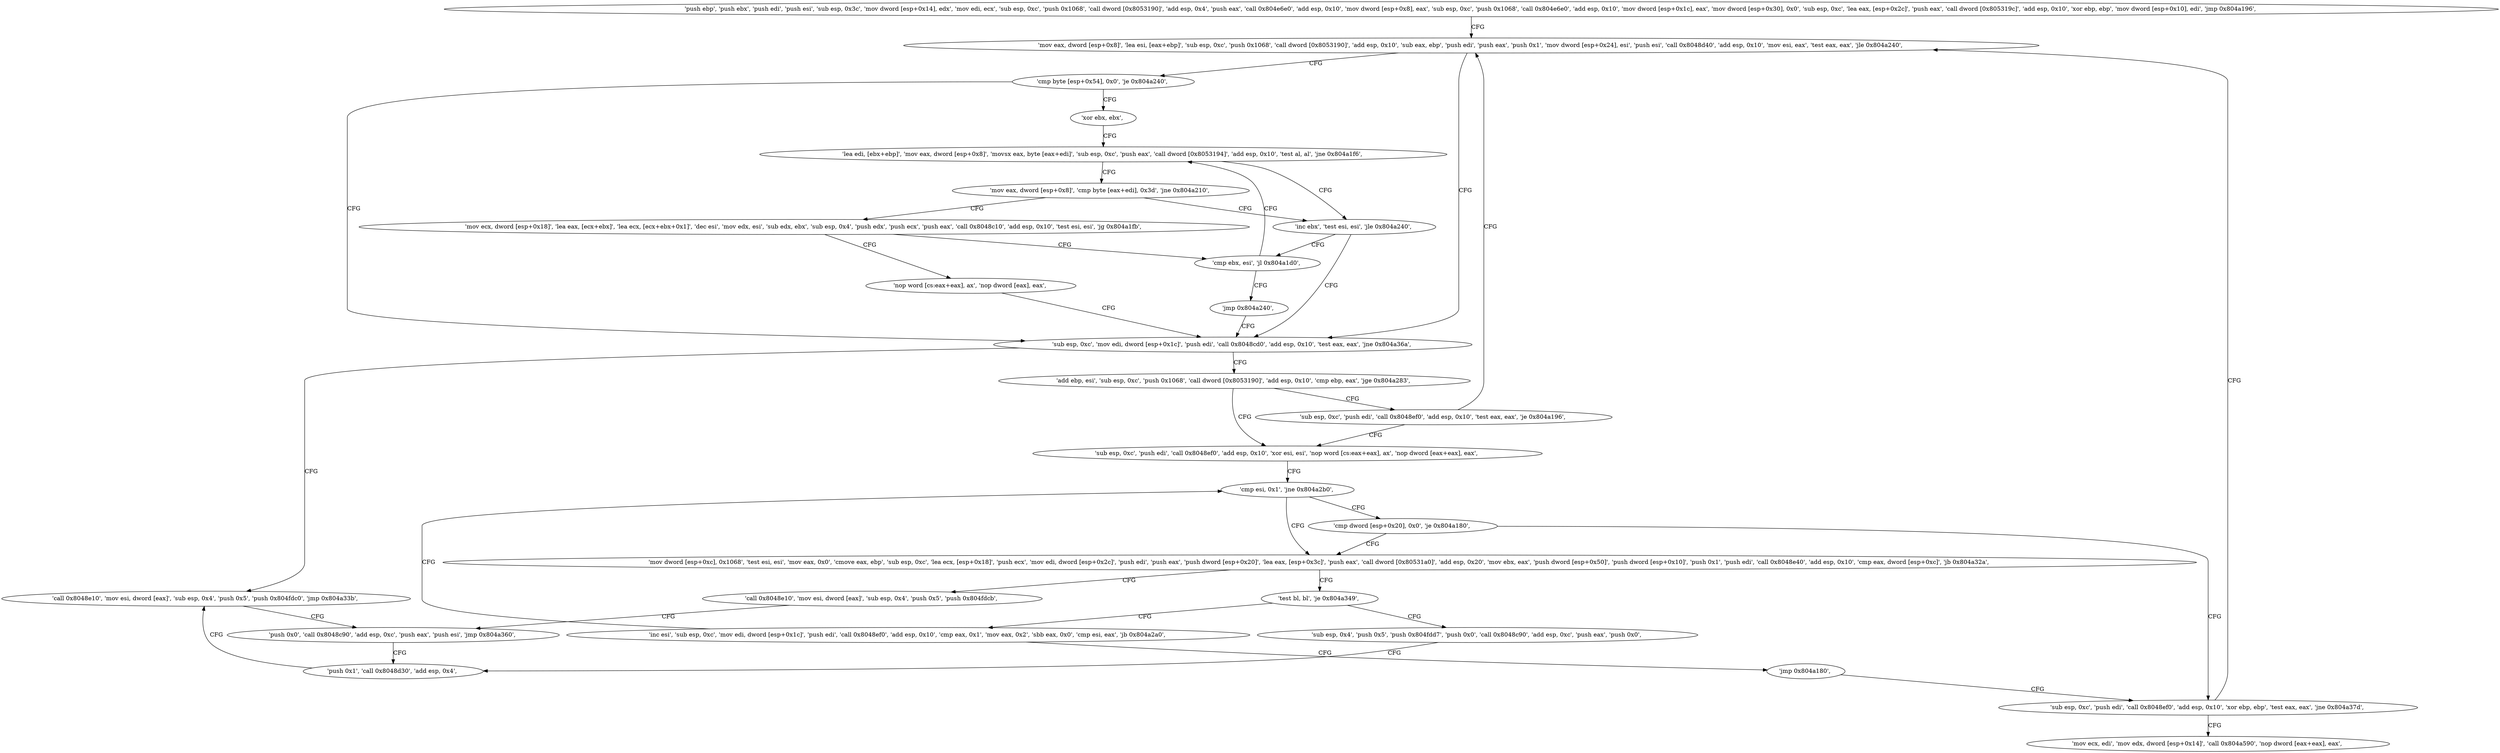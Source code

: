 digraph "func" {
"134521120" [label = "'push ebp', 'push ebx', 'push edi', 'push esi', 'sub esp, 0x3c', 'mov dword [esp+0x14], edx', 'mov edi, ecx', 'sub esp, 0xc', 'push 0x1068', 'call dword [0x8053190]', 'add esp, 0x4', 'push eax', 'call 0x804e6e0', 'add esp, 0x10', 'mov dword [esp+0x8], eax', 'sub esp, 0xc', 'push 0x1068', 'call 0x804e6e0', 'add esp, 0x10', 'mov dword [esp+0x1c], eax', 'mov dword [esp+0x30], 0x0', 'sub esp, 0xc', 'lea eax, [esp+0x2c]', 'push eax', 'call dword [0x805319c]', 'add esp, 0x10', 'xor ebp, ebp', 'mov dword [esp+0x10], edi', 'jmp 0x804a196', " ]
"134521238" [label = "'mov eax, dword [esp+0x8]', 'lea esi, [eax+ebp]', 'sub esp, 0xc', 'push 0x1068', 'call dword [0x8053190]', 'add esp, 0x10', 'sub eax, ebp', 'push edi', 'push eax', 'push 0x1', 'mov dword [esp+0x24], esi', 'push esi', 'call 0x8048d40', 'add esp, 0x10', 'mov esi, eax', 'test eax, eax', 'jle 0x804a240', " ]
"134521408" [label = "'sub esp, 0xc', 'mov edi, dword [esp+0x1c]', 'push edi', 'call 0x8048cd0', 'add esp, 0x10', 'test eax, eax', 'jne 0x804a36a', " ]
"134521287" [label = "'cmp byte [esp+0x54], 0x0', 'je 0x804a240', " ]
"134521706" [label = "'call 0x8048e10', 'mov esi, dword [eax]', 'sub esp, 0x4', 'push 0x5', 'push 0x804fdc0', 'jmp 0x804a33b', " ]
"134521432" [label = "'add ebp, esi', 'sub esp, 0xc', 'push 0x1068', 'call dword [0x8053190]', 'add esp, 0x10', 'cmp ebp, eax', 'jge 0x804a283', " ]
"134521294" [label = "'xor ebx, ebx', " ]
"134521659" [label = "'push 0x0', 'call 0x8048c90', 'add esp, 0xc', 'push eax', 'push esi', 'jmp 0x804a360', " ]
"134521475" [label = "'sub esp, 0xc', 'push edi', 'call 0x8048ef0', 'add esp, 0x10', 'xor esi, esi', 'nop word [cs:eax+eax], ax', 'nop dword [eax+eax], eax', " ]
"134521455" [label = "'sub esp, 0xc', 'push edi', 'call 0x8048ef0', 'add esp, 0x10', 'test eax, eax', 'je 0x804a196', " ]
"134521296" [label = "'lea edi, [ebx+ebp]', 'mov eax, dword [esp+0x8]', 'movsx eax, byte [eax+edi]', 'sub esp, 0xc', 'push eax', 'call dword [0x8053194]', 'add esp, 0x10', 'test al, al', 'jne 0x804a1f6', " ]
"134521696" [label = "'push 0x1', 'call 0x8048d30', 'add esp, 0x4', " ]
"134521504" [label = "'cmp esi, 0x1', 'jne 0x804a2b0', " ]
"134521334" [label = "'inc ebx', 'test esi, esi', 'jle 0x804a240', " ]
"134521339" [label = "'cmp ebx, esi', 'jl 0x804a1d0', " ]
"134521324" [label = "'mov eax, dword [esp+0x8]', 'cmp byte [eax+edi], 0x3d', 'jne 0x804a210', " ]
"134521360" [label = "'mov ecx, dword [esp+0x18]', 'lea eax, [ecx+ebx]', 'lea ecx, [ecx+ebx+0x1]', 'dec esi', 'mov edx, esi', 'sub edx, ebx', 'sub esp, 0x4', 'push edx', 'push ecx', 'push eax', 'call 0x8048c10', 'add esp, 0x10', 'test esi, esi', 'jg 0x804a1fb', " ]
"134521520" [label = "'mov dword [esp+0xc], 0x1068', 'test esi, esi', 'mov eax, 0x0', 'cmove eax, ebp', 'sub esp, 0xc', 'lea ecx, [esp+0x18]', 'push ecx', 'mov edi, dword [esp+0x2c]', 'push edi', 'push eax', 'push dword [esp+0x20]', 'lea eax, [esp+0x3c]', 'push eax', 'call dword [0x80531a0]', 'add esp, 0x20', 'mov ebx, eax', 'push dword [esp+0x50]', 'push dword [esp+0x10]', 'push 0x1', 'push edi', 'call 0x8048e40', 'add esp, 0x10', 'cmp eax, dword [esp+0xc]', 'jb 0x804a32a', " ]
"134521642" [label = "'call 0x8048e10', 'mov esi, dword [eax]', 'sub esp, 0x4', 'push 0x5', 'push 0x804fdcb', " ]
"134521597" [label = "'test bl, bl', 'je 0x804a349', " ]
"134521509" [label = "'cmp dword [esp+0x20], 0x0', 'je 0x804a180', " ]
"134521216" [label = "'sub esp, 0xc', 'push edi', 'call 0x8048ef0', 'add esp, 0x10', 'xor ebp, ebp', 'test eax, eax', 'jne 0x804a37d', " ]
"134521343" [label = "'jmp 0x804a240', " ]
"134521394" [label = "'nop word [cs:eax+eax], ax', 'nop dword [eax], eax', " ]
"134521673" [label = "'sub esp, 0x4', 'push 0x5', 'push 0x804fdd7', 'push 0x0', 'call 0x8048c90', 'add esp, 0xc', 'push eax', 'push 0x0', " ]
"134521601" [label = "'inc esi', 'sub esp, 0xc', 'mov edi, dword [esp+0x1c]', 'push edi', 'call 0x8048ef0', 'add esp, 0x10', 'cmp eax, 0x1', 'mov eax, 0x2', 'sbb eax, 0x0', 'cmp esi, eax', 'jb 0x804a2a0', " ]
"134521725" [label = "'mov ecx, edi', 'mov edx, dword [esp+0x14]', 'call 0x804a590', 'nop dword [eax+eax], eax', " ]
"134521637" [label = "'jmp 0x804a180', " ]
"134521120" -> "134521238" [ label = "CFG" ]
"134521238" -> "134521408" [ label = "CFG" ]
"134521238" -> "134521287" [ label = "CFG" ]
"134521408" -> "134521706" [ label = "CFG" ]
"134521408" -> "134521432" [ label = "CFG" ]
"134521287" -> "134521408" [ label = "CFG" ]
"134521287" -> "134521294" [ label = "CFG" ]
"134521706" -> "134521659" [ label = "CFG" ]
"134521432" -> "134521475" [ label = "CFG" ]
"134521432" -> "134521455" [ label = "CFG" ]
"134521294" -> "134521296" [ label = "CFG" ]
"134521659" -> "134521696" [ label = "CFG" ]
"134521475" -> "134521504" [ label = "CFG" ]
"134521455" -> "134521238" [ label = "CFG" ]
"134521455" -> "134521475" [ label = "CFG" ]
"134521296" -> "134521334" [ label = "CFG" ]
"134521296" -> "134521324" [ label = "CFG" ]
"134521696" -> "134521706" [ label = "CFG" ]
"134521504" -> "134521520" [ label = "CFG" ]
"134521504" -> "134521509" [ label = "CFG" ]
"134521334" -> "134521408" [ label = "CFG" ]
"134521334" -> "134521339" [ label = "CFG" ]
"134521339" -> "134521296" [ label = "CFG" ]
"134521339" -> "134521343" [ label = "CFG" ]
"134521324" -> "134521360" [ label = "CFG" ]
"134521324" -> "134521334" [ label = "CFG" ]
"134521360" -> "134521339" [ label = "CFG" ]
"134521360" -> "134521394" [ label = "CFG" ]
"134521520" -> "134521642" [ label = "CFG" ]
"134521520" -> "134521597" [ label = "CFG" ]
"134521642" -> "134521659" [ label = "CFG" ]
"134521597" -> "134521673" [ label = "CFG" ]
"134521597" -> "134521601" [ label = "CFG" ]
"134521509" -> "134521216" [ label = "CFG" ]
"134521509" -> "134521520" [ label = "CFG" ]
"134521216" -> "134521725" [ label = "CFG" ]
"134521216" -> "134521238" [ label = "CFG" ]
"134521343" -> "134521408" [ label = "CFG" ]
"134521394" -> "134521408" [ label = "CFG" ]
"134521673" -> "134521696" [ label = "CFG" ]
"134521601" -> "134521504" [ label = "CFG" ]
"134521601" -> "134521637" [ label = "CFG" ]
"134521637" -> "134521216" [ label = "CFG" ]
}
